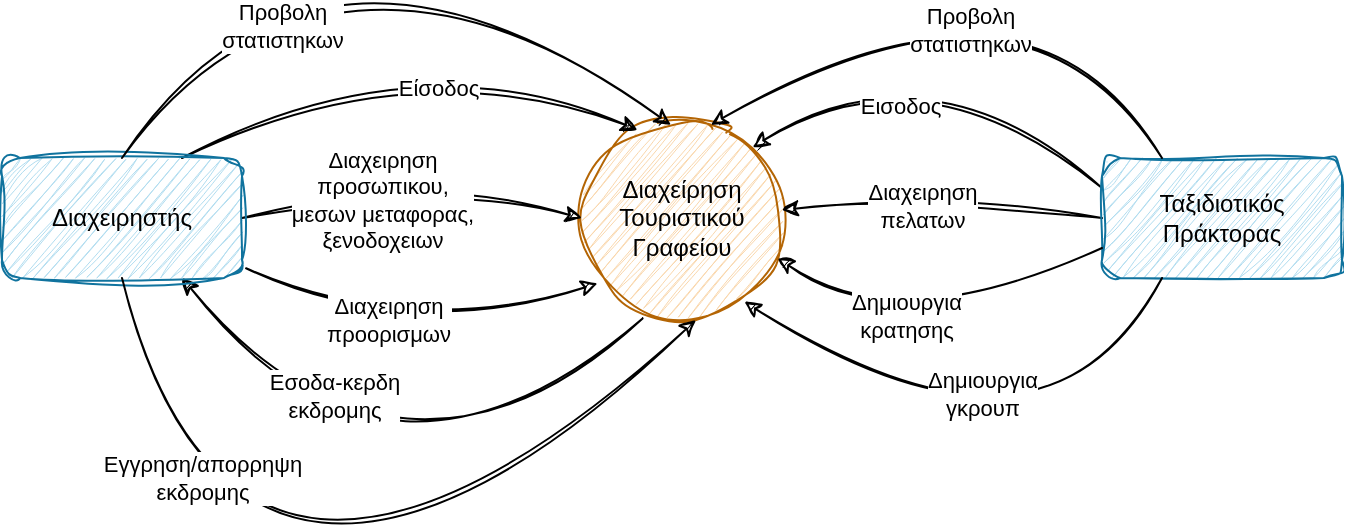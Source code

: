 <mxfile>
    <diagram name="Page-1" id="MDbb8FU7yuHcan-ELiJg">
        <mxGraphModel dx="497" dy="362" grid="1" gridSize="10" guides="1" tooltips="1" connect="1" arrows="1" fold="1" page="1" pageScale="1" pageWidth="850" pageHeight="1100" math="0" shadow="0">
            <root>
                <mxCell id="0"/>
                <mxCell id="1" parent="0"/>
                <mxCell id="RBc-7hYAv_kwspDDTOig-12" style="edgeStyle=none;shape=connector;curved=1;rounded=1;orthogonalLoop=1;jettySize=auto;html=1;exitX=0.303;exitY=1.002;exitDx=0;exitDy=0;entryX=0.75;entryY=1;entryDx=0;entryDy=0;strokeColor=default;align=center;verticalAlign=middle;fontFamily=Helvetica;fontSize=11;fontColor=default;labelBackgroundColor=default;elbow=vertical;endArrow=classic;exitPerimeter=0;sketch=1;curveFitting=1;jiggle=2;" parent="1" source="RBc-7hYAv_kwspDDTOig-1" target="RBc-7hYAv_kwspDDTOig-2" edge="1">
                    <mxGeometry relative="1" as="geometry">
                        <Array as="points">
                            <mxPoint x="250" y="440"/>
                        </Array>
                    </mxGeometry>
                </mxCell>
                <mxCell id="RBc-7hYAv_kwspDDTOig-13" value="&lt;div&gt;Εσοδα-κερδη&lt;/div&gt;&lt;div&gt;εκδρομης&lt;/div&gt;" style="edgeLabel;html=1;align=center;verticalAlign=middle;resizable=0;points=[];fontFamily=Helvetica;fontSize=11;fontColor=default;labelBackgroundColor=default;sketch=1;curveFitting=1;jiggle=2;rounded=1;" parent="RBc-7hYAv_kwspDDTOig-12" vertex="1" connectable="0">
                    <mxGeometry x="0.437" y="-20" relative="1" as="geometry">
                        <mxPoint as="offset"/>
                    </mxGeometry>
                </mxCell>
                <mxCell id="RBc-7hYAv_kwspDDTOig-1" value="Διαχείρηση Τουριστικού Γραφείου" style="ellipse;whiteSpace=wrap;html=1;aspect=fixed;fillColor=#fad7ac;strokeColor=#b46504;sketch=1;curveFitting=1;jiggle=2;rounded=1;" parent="1" vertex="1">
                    <mxGeometry x="340" y="230" width="100" height="100" as="geometry"/>
                </mxCell>
                <mxCell id="RBc-7hYAv_kwspDDTOig-6" style="rounded=1;orthogonalLoop=1;jettySize=auto;html=1;exitX=0.75;exitY=0;exitDx=0;exitDy=0;entryX=0.278;entryY=0.06;entryDx=0;entryDy=0;elbow=vertical;entryPerimeter=0;curved=1;sketch=1;curveFitting=1;jiggle=2;" parent="1" source="RBc-7hYAv_kwspDDTOig-2" target="RBc-7hYAv_kwspDDTOig-1" edge="1">
                    <mxGeometry relative="1" as="geometry">
                        <Array as="points">
                            <mxPoint x="260" y="190"/>
                        </Array>
                    </mxGeometry>
                </mxCell>
                <mxCell id="RBc-7hYAv_kwspDDTOig-7" value="&lt;div&gt;Είσοδος&lt;/div&gt;" style="edgeLabel;html=1;align=center;verticalAlign=middle;resizable=0;points=[];sketch=1;curveFitting=1;jiggle=2;rounded=1;" parent="RBc-7hYAv_kwspDDTOig-6" vertex="1" connectable="0">
                    <mxGeometry x="0.129" y="1" relative="1" as="geometry">
                        <mxPoint y="23" as="offset"/>
                    </mxGeometry>
                </mxCell>
                <mxCell id="RBc-7hYAv_kwspDDTOig-8" style="rounded=1;orthogonalLoop=1;jettySize=auto;html=1;exitX=1;exitY=0.5;exitDx=0;exitDy=0;entryX=0;entryY=0.5;entryDx=0;entryDy=0;curved=1;sketch=1;curveFitting=1;jiggle=2;" parent="1" source="RBc-7hYAv_kwspDDTOig-2" target="RBc-7hYAv_kwspDDTOig-1" edge="1">
                    <mxGeometry relative="1" as="geometry">
                        <Array as="points">
                            <mxPoint x="260" y="260"/>
                        </Array>
                    </mxGeometry>
                </mxCell>
                <mxCell id="RBc-7hYAv_kwspDDTOig-9" value="&lt;div&gt;Διαχειρηση&lt;/div&gt;&lt;div&gt;προσωπικου,&lt;/div&gt;&lt;div&gt;μεσων μεταφορας,&lt;/div&gt;&lt;div&gt;ξενοδοχειων&lt;/div&gt;" style="edgeLabel;html=1;align=center;verticalAlign=middle;resizable=0;points=[];sketch=1;curveFitting=1;jiggle=2;rounded=1;" parent="RBc-7hYAv_kwspDDTOig-8" vertex="1" connectable="0">
                    <mxGeometry x="-0.179" y="2" relative="1" as="geometry">
                        <mxPoint y="8" as="offset"/>
                    </mxGeometry>
                </mxCell>
                <mxCell id="RBc-7hYAv_kwspDDTOig-10" style="rounded=1;orthogonalLoop=1;jettySize=auto;html=1;exitX=1.017;exitY=0.919;exitDx=0;exitDy=0;entryX=0.078;entryY=0.827;entryDx=0;entryDy=0;entryPerimeter=0;exitPerimeter=0;curved=1;sketch=1;curveFitting=1;jiggle=2;" parent="1" source="RBc-7hYAv_kwspDDTOig-2" target="RBc-7hYAv_kwspDDTOig-1" edge="1">
                    <mxGeometry relative="1" as="geometry">
                        <mxPoint x="190" y="330" as="sourcePoint"/>
                        <mxPoint x="369.5" y="344.3" as="targetPoint"/>
                        <Array as="points">
                            <mxPoint x="260" y="340"/>
                        </Array>
                    </mxGeometry>
                </mxCell>
                <mxCell id="RBc-7hYAv_kwspDDTOig-11" value="&lt;div&gt;Διαχειρηση&lt;/div&gt;&lt;div&gt;προορισμων&lt;/div&gt;" style="edgeLabel;html=1;align=center;verticalAlign=middle;resizable=0;points=[];sketch=1;curveFitting=1;jiggle=2;rounded=1;" parent="RBc-7hYAv_kwspDDTOig-10" vertex="1" connectable="0">
                    <mxGeometry x="-0.174" y="-2" relative="1" as="geometry">
                        <mxPoint y="-5" as="offset"/>
                    </mxGeometry>
                </mxCell>
                <mxCell id="RBc-7hYAv_kwspDDTOig-2" value="Διαχειρηστής" style="rounded=1;whiteSpace=wrap;html=1;fillColor=#b1ddf0;strokeColor=#10739e;sketch=1;curveFitting=1;jiggle=2;" parent="1" vertex="1">
                    <mxGeometry x="50" y="250" width="120" height="60" as="geometry"/>
                </mxCell>
                <mxCell id="RBc-7hYAv_kwspDDTOig-16" style="edgeStyle=none;shape=connector;curved=1;rounded=1;orthogonalLoop=1;jettySize=auto;html=1;exitX=0;exitY=0.25;exitDx=0;exitDy=0;entryX=1;entryY=0;entryDx=0;entryDy=0;strokeColor=default;align=center;verticalAlign=middle;fontFamily=Helvetica;fontSize=11;fontColor=default;labelBackgroundColor=default;elbow=vertical;endArrow=classic;sketch=1;curveFitting=1;jiggle=2;" parent="1" source="RBc-7hYAv_kwspDDTOig-3" target="RBc-7hYAv_kwspDDTOig-1" edge="1">
                    <mxGeometry relative="1" as="geometry">
                        <Array as="points">
                            <mxPoint x="510" y="190"/>
                        </Array>
                    </mxGeometry>
                </mxCell>
                <mxCell id="RBc-7hYAv_kwspDDTOig-17" value="&lt;div&gt;Εισοδος&lt;/div&gt;" style="edgeLabel;html=1;align=center;verticalAlign=middle;resizable=0;points=[];fontFamily=Helvetica;fontSize=11;fontColor=default;labelBackgroundColor=default;sketch=1;curveFitting=1;jiggle=2;rounded=1;" parent="RBc-7hYAv_kwspDDTOig-16" vertex="1" connectable="0">
                    <mxGeometry x="0.327" y="22" relative="1" as="geometry">
                        <mxPoint as="offset"/>
                    </mxGeometry>
                </mxCell>
                <mxCell id="RBc-7hYAv_kwspDDTOig-18" style="edgeStyle=none;shape=connector;curved=1;rounded=1;orthogonalLoop=1;jettySize=auto;html=1;exitX=0;exitY=0.5;exitDx=0;exitDy=0;strokeColor=default;align=center;verticalAlign=middle;fontFamily=Helvetica;fontSize=11;fontColor=default;labelBackgroundColor=default;elbow=vertical;endArrow=classic;sketch=1;curveFitting=1;jiggle=2;" parent="1" source="RBc-7hYAv_kwspDDTOig-3" target="RBc-7hYAv_kwspDDTOig-1" edge="1">
                    <mxGeometry relative="1" as="geometry">
                        <Array as="points">
                            <mxPoint x="510" y="270"/>
                        </Array>
                    </mxGeometry>
                </mxCell>
                <mxCell id="RBc-7hYAv_kwspDDTOig-19" value="&lt;div&gt;Διαχειρηση&lt;/div&gt;&lt;div&gt;πελατων&lt;/div&gt;" style="edgeLabel;html=1;align=center;verticalAlign=middle;resizable=0;points=[];fontFamily=Helvetica;fontSize=11;fontColor=default;labelBackgroundColor=default;sketch=1;curveFitting=1;jiggle=2;rounded=1;" parent="RBc-7hYAv_kwspDDTOig-18" vertex="1" connectable="0">
                    <mxGeometry x="0.134" y="4" relative="1" as="geometry">
                        <mxPoint as="offset"/>
                    </mxGeometry>
                </mxCell>
                <mxCell id="RBc-7hYAv_kwspDDTOig-3" value="Ταξιδιοτικός Πράκτορας" style="rounded=1;whiteSpace=wrap;html=1;fillColor=#b1ddf0;strokeColor=#10739e;sketch=1;curveFitting=1;jiggle=2;" parent="1" vertex="1">
                    <mxGeometry x="600" y="250" width="120" height="60" as="geometry"/>
                </mxCell>
                <mxCell id="RBc-7hYAv_kwspDDTOig-14" style="edgeStyle=none;shape=connector;curved=1;rounded=1;orthogonalLoop=1;jettySize=auto;html=1;exitX=0.5;exitY=1;exitDx=0;exitDy=0;entryX=0.57;entryY=1.01;entryDx=0;entryDy=0;entryPerimeter=0;strokeColor=default;align=center;verticalAlign=middle;fontFamily=Helvetica;fontSize=11;fontColor=default;labelBackgroundColor=default;elbow=vertical;endArrow=classic;sketch=1;curveFitting=1;jiggle=2;" parent="1" source="RBc-7hYAv_kwspDDTOig-2" target="RBc-7hYAv_kwspDDTOig-1" edge="1">
                    <mxGeometry relative="1" as="geometry">
                        <Array as="points">
                            <mxPoint x="170" y="540"/>
                        </Array>
                    </mxGeometry>
                </mxCell>
                <mxCell id="RBc-7hYAv_kwspDDTOig-15" value="&lt;div&gt;Εγγρηση/απορρηψη&lt;/div&gt;&lt;div&gt;εκδρομης&lt;/div&gt;" style="edgeLabel;html=1;align=center;verticalAlign=middle;resizable=0;points=[];fontFamily=Helvetica;fontSize=11;fontColor=default;labelBackgroundColor=default;sketch=1;curveFitting=1;jiggle=2;rounded=1;" parent="RBc-7hYAv_kwspDDTOig-14" vertex="1" connectable="0">
                    <mxGeometry x="-0.631" y="20" relative="1" as="geometry">
                        <mxPoint x="-5" y="7" as="offset"/>
                    </mxGeometry>
                </mxCell>
                <mxCell id="RBc-7hYAv_kwspDDTOig-20" style="edgeStyle=none;shape=connector;curved=1;rounded=1;orthogonalLoop=1;jettySize=auto;html=1;exitX=0;exitY=0.75;exitDx=0;exitDy=0;entryX=0.978;entryY=0.702;entryDx=0;entryDy=0;entryPerimeter=0;strokeColor=default;align=center;verticalAlign=middle;fontFamily=Helvetica;fontSize=11;fontColor=default;labelBackgroundColor=default;elbow=vertical;endArrow=classic;sketch=1;curveFitting=1;jiggle=2;" parent="1" source="RBc-7hYAv_kwspDDTOig-3" target="RBc-7hYAv_kwspDDTOig-1" edge="1">
                    <mxGeometry relative="1" as="geometry">
                        <Array as="points">
                            <mxPoint x="500" y="340"/>
                        </Array>
                    </mxGeometry>
                </mxCell>
                <mxCell id="RBc-7hYAv_kwspDDTOig-21" value="&lt;div&gt;Δημιουργια &lt;br&gt;&lt;/div&gt;&lt;div&gt;κρατησης&lt;/div&gt;" style="edgeLabel;html=1;align=center;verticalAlign=middle;resizable=0;points=[];fontFamily=Helvetica;fontSize=11;fontColor=default;labelBackgroundColor=default;sketch=1;curveFitting=1;jiggle=2;rounded=1;" parent="RBc-7hYAv_kwspDDTOig-20" vertex="1" connectable="0">
                    <mxGeometry x="0.256" y="-11" relative="1" as="geometry">
                        <mxPoint y="1" as="offset"/>
                    </mxGeometry>
                </mxCell>
                <mxCell id="RBc-7hYAv_kwspDDTOig-22" style="edgeStyle=none;shape=connector;curved=1;rounded=1;orthogonalLoop=1;jettySize=auto;html=1;exitX=0.25;exitY=1;exitDx=0;exitDy=0;entryX=0.812;entryY=0.918;entryDx=0;entryDy=0;entryPerimeter=0;strokeColor=default;align=center;verticalAlign=middle;fontFamily=Helvetica;fontSize=11;fontColor=default;labelBackgroundColor=default;elbow=vertical;endArrow=classic;sketch=1;curveFitting=1;jiggle=2;" parent="1" source="RBc-7hYAv_kwspDDTOig-3" target="RBc-7hYAv_kwspDDTOig-1" edge="1">
                    <mxGeometry relative="1" as="geometry">
                        <Array as="points">
                            <mxPoint x="570" y="420"/>
                        </Array>
                    </mxGeometry>
                </mxCell>
                <mxCell id="RBc-7hYAv_kwspDDTOig-23" value="&lt;div&gt;Δημιουργια&lt;/div&gt;&lt;div&gt;γκρουπ&lt;/div&gt;" style="edgeLabel;html=1;align=center;verticalAlign=middle;resizable=0;points=[];fontFamily=Helvetica;fontSize=11;fontColor=default;labelBackgroundColor=default;sketch=1;curveFitting=1;jiggle=2;rounded=1;" parent="RBc-7hYAv_kwspDDTOig-22" vertex="1" connectable="0">
                    <mxGeometry x="0.183" y="-27" relative="1" as="geometry">
                        <mxPoint as="offset"/>
                    </mxGeometry>
                </mxCell>
                <mxCell id="RBc-7hYAv_kwspDDTOig-24" style="edgeStyle=none;shape=connector;curved=1;rounded=1;orthogonalLoop=1;jettySize=auto;html=1;exitX=0.5;exitY=0;exitDx=0;exitDy=0;entryX=0.445;entryY=0.035;entryDx=0;entryDy=0;entryPerimeter=0;strokeColor=default;align=center;verticalAlign=middle;fontFamily=Helvetica;fontSize=11;fontColor=default;labelBackgroundColor=default;elbow=vertical;endArrow=classic;sketch=1;curveFitting=1;jiggle=2;" parent="1" source="RBc-7hYAv_kwspDDTOig-2" target="RBc-7hYAv_kwspDDTOig-1" edge="1">
                    <mxGeometry relative="1" as="geometry">
                        <Array as="points">
                            <mxPoint x="210" y="110"/>
                        </Array>
                    </mxGeometry>
                </mxCell>
                <mxCell id="RBc-7hYAv_kwspDDTOig-25" value="&lt;div&gt;Προβολη&lt;/div&gt;&lt;div&gt;στατιστηκων&lt;/div&gt;" style="edgeLabel;html=1;align=center;verticalAlign=middle;resizable=0;points=[];fontFamily=Helvetica;fontSize=11;fontColor=default;labelBackgroundColor=default;sketch=1;curveFitting=1;jiggle=2;rounded=1;" parent="RBc-7hYAv_kwspDDTOig-24" vertex="1" connectable="0">
                    <mxGeometry x="-0.48" y="-26" relative="1" as="geometry">
                        <mxPoint as="offset"/>
                    </mxGeometry>
                </mxCell>
                <mxCell id="RBc-7hYAv_kwspDDTOig-26" style="edgeStyle=none;shape=connector;curved=1;rounded=1;orthogonalLoop=1;jettySize=auto;html=1;exitX=0.25;exitY=0;exitDx=0;exitDy=0;entryX=0.645;entryY=0.035;entryDx=0;entryDy=0;entryPerimeter=0;strokeColor=default;align=center;verticalAlign=middle;fontFamily=Helvetica;fontSize=11;fontColor=default;labelBackgroundColor=default;elbow=vertical;endArrow=classic;sketch=1;curveFitting=1;jiggle=2;" parent="1" source="RBc-7hYAv_kwspDDTOig-3" target="RBc-7hYAv_kwspDDTOig-1" edge="1">
                    <mxGeometry relative="1" as="geometry">
                        <Array as="points">
                            <mxPoint x="560" y="140"/>
                        </Array>
                    </mxGeometry>
                </mxCell>
                <mxCell id="RBc-7hYAv_kwspDDTOig-27" value="&lt;div&gt;Προβολη&lt;/div&gt;&lt;div&gt;στατιστηκων&lt;/div&gt;" style="edgeLabel;html=1;align=center;verticalAlign=middle;resizable=0;points=[];fontFamily=Helvetica;fontSize=11;fontColor=default;labelBackgroundColor=default;sketch=1;curveFitting=1;jiggle=2;rounded=1;" parent="RBc-7hYAv_kwspDDTOig-26" vertex="1" connectable="0">
                    <mxGeometry x="0.136" y="27" relative="1" as="geometry">
                        <mxPoint y="-1" as="offset"/>
                    </mxGeometry>
                </mxCell>
            </root>
        </mxGraphModel>
    </diagram>
</mxfile>